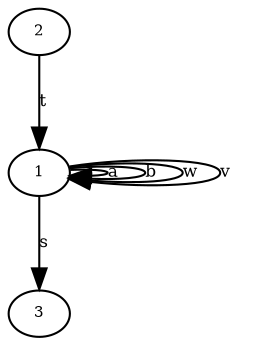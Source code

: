 digraph X1 {
"X1v1" [label="1",fontsize=7,width=.01,height=.01];
"X1v1" -> "X1v1" [label="a",fontsize=8];
"X1v1" -> "X1v3" [label="s",fontsize=8];
"X1v1" -> "X1v1" [label="b",fontsize=8];
"X1v1" -> "X1v1" [label="w",fontsize=8];
"X1v1" -> "X1v1" [label="v",fontsize=8];
"X1v2" [label="2",fontsize=7,width=.01,height=.01];
"X1v2" -> "X1v1" [label="t",fontsize=8];
"X1v3" [label="3",fontsize=7,width=.01,height=.01];
}